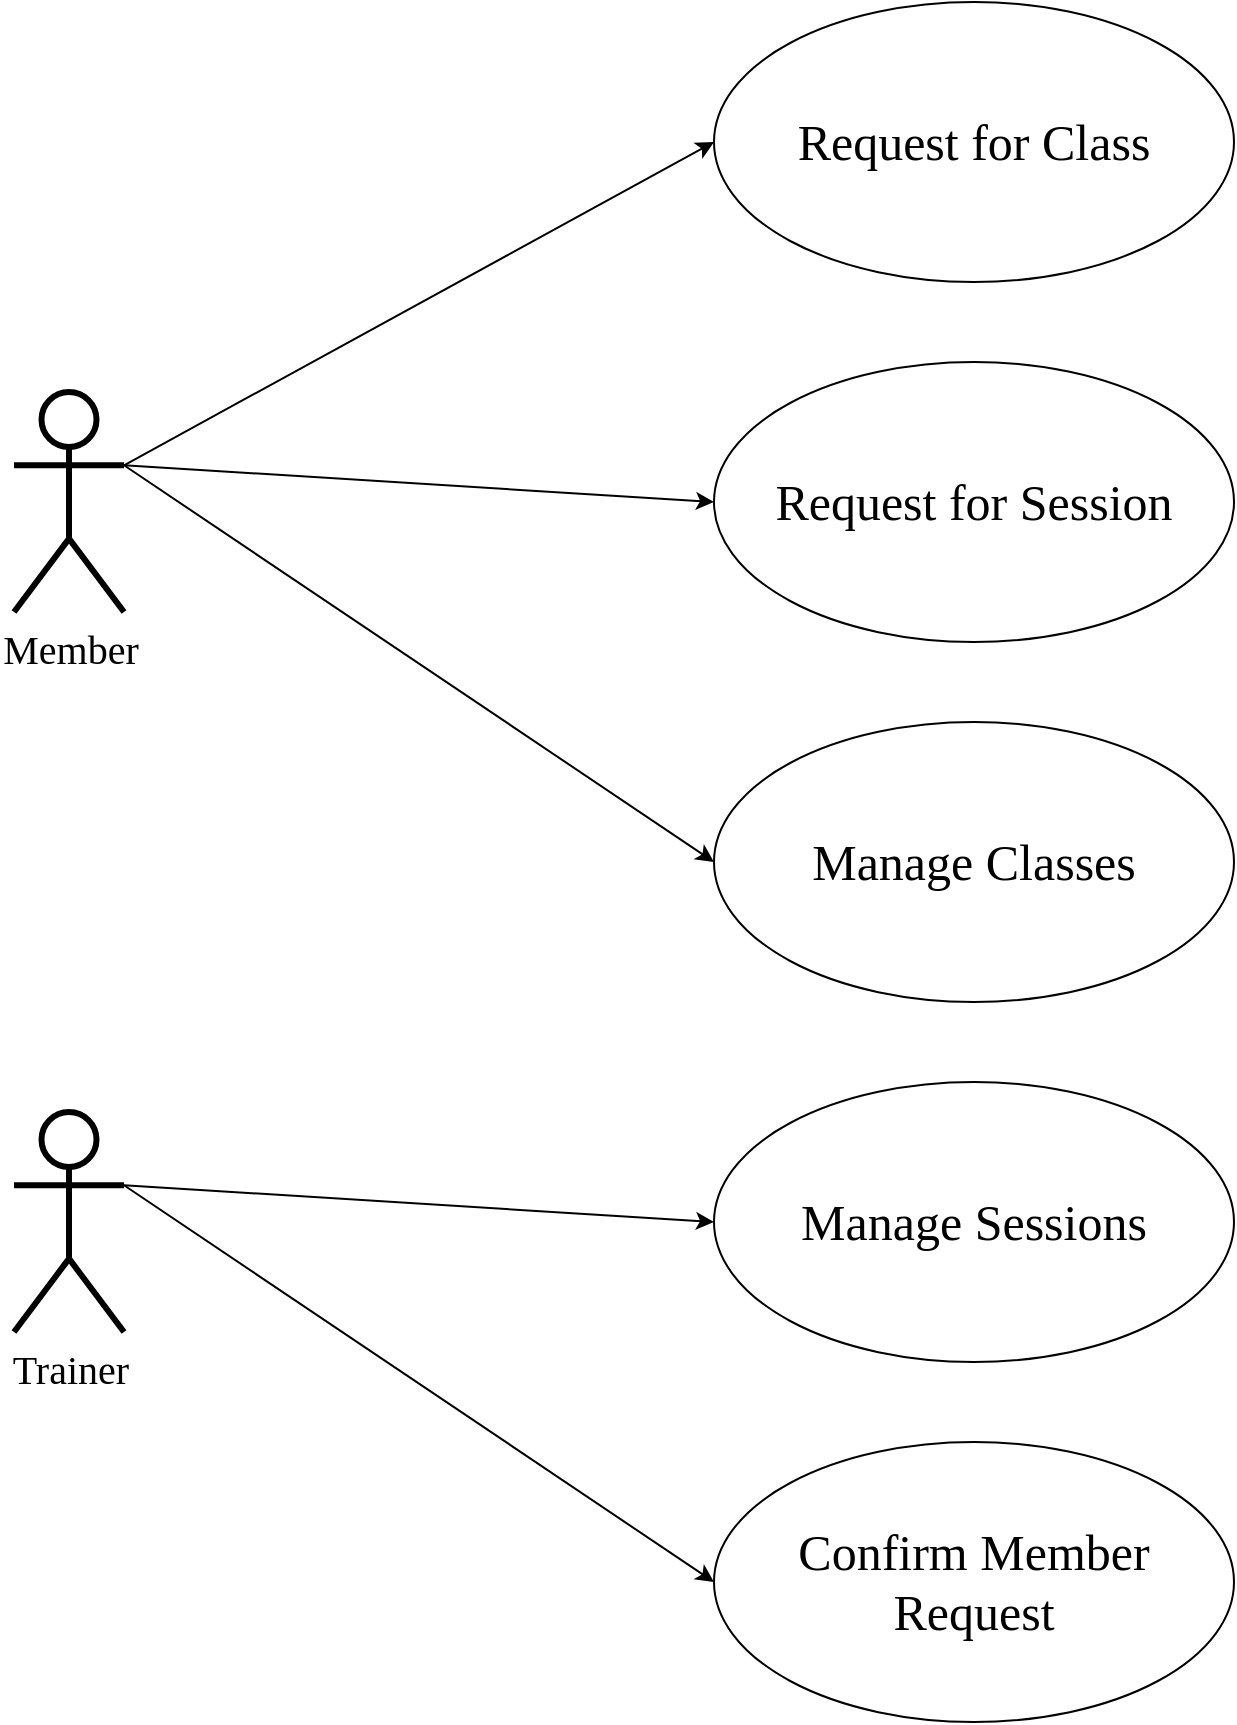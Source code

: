 <mxfile version="10.4.2" type="device"><diagram id="DSZmgdvpfBfyz62wj5Zm" name="Page-1"><mxGraphModel dx="1400" dy="957" grid="1" gridSize="10" guides="1" tooltips="1" connect="1" arrows="1" fold="1" page="1" pageScale="1" pageWidth="850" pageHeight="1100" math="0" shadow="0"><root><mxCell id="0"/><mxCell id="1" parent="0"/><mxCell id="JbwypsiaeJsLBNa4BC5s-1" value="&lt;font style=&quot;font-size: 25px&quot; face=&quot;Poppins&quot;&gt;Request for Class&lt;/font&gt;" style="ellipse;whiteSpace=wrap;html=1;" vertex="1" parent="1"><mxGeometry x="500" y="110" width="260" height="140" as="geometry"/></mxCell><mxCell id="JbwypsiaeJsLBNa4BC5s-2" value="&lt;font style=&quot;font-size: 25px&quot; face=&quot;Poppins&quot;&gt;Request for Session&lt;/font&gt;" style="ellipse;whiteSpace=wrap;html=1;" vertex="1" parent="1"><mxGeometry x="500" y="290" width="260" height="140" as="geometry"/></mxCell><mxCell id="JbwypsiaeJsLBNa4BC5s-3" value="&lt;font face=&quot;Poppins&quot; style=&quot;font-size: 25px&quot;&gt;Manage Classes&lt;/font&gt;&lt;br&gt;" style="ellipse;whiteSpace=wrap;html=1;" vertex="1" parent="1"><mxGeometry x="500" y="470" width="260" height="140" as="geometry"/></mxCell><mxCell id="JbwypsiaeJsLBNa4BC5s-4" value="&lt;font style=&quot;font-size: 25px&quot; face=&quot;Poppins&quot;&gt;Manage Sessions&lt;/font&gt;" style="ellipse;whiteSpace=wrap;html=1;" vertex="1" parent="1"><mxGeometry x="500" y="650" width="260" height="140" as="geometry"/></mxCell><mxCell id="JbwypsiaeJsLBNa4BC5s-5" value="&lt;font style=&quot;font-size: 25px&quot; face=&quot;Poppins&quot;&gt;Confirm Member Request&lt;/font&gt;" style="ellipse;whiteSpace=wrap;html=1;" vertex="1" parent="1"><mxGeometry x="500" y="830" width="260" height="140" as="geometry"/></mxCell><mxCell id="JbwypsiaeJsLBNa4BC5s-8" style="rounded=0;orthogonalLoop=1;jettySize=auto;html=1;exitX=1;exitY=0.333;exitDx=0;exitDy=0;exitPerimeter=0;entryX=0;entryY=0.5;entryDx=0;entryDy=0;" edge="1" parent="1" source="JbwypsiaeJsLBNa4BC5s-6" target="JbwypsiaeJsLBNa4BC5s-1"><mxGeometry relative="1" as="geometry"/></mxCell><mxCell id="JbwypsiaeJsLBNa4BC5s-9" style="edgeStyle=none;rounded=0;orthogonalLoop=1;jettySize=auto;html=1;exitX=1;exitY=0.333;exitDx=0;exitDy=0;exitPerimeter=0;entryX=0;entryY=0.5;entryDx=0;entryDy=0;" edge="1" parent="1" source="JbwypsiaeJsLBNa4BC5s-6" target="JbwypsiaeJsLBNa4BC5s-2"><mxGeometry relative="1" as="geometry"/></mxCell><mxCell id="JbwypsiaeJsLBNa4BC5s-10" style="edgeStyle=none;rounded=0;orthogonalLoop=1;jettySize=auto;html=1;exitX=1;exitY=0.333;exitDx=0;exitDy=0;exitPerimeter=0;entryX=0;entryY=0.5;entryDx=0;entryDy=0;" edge="1" parent="1" source="JbwypsiaeJsLBNa4BC5s-6" target="JbwypsiaeJsLBNa4BC5s-3"><mxGeometry relative="1" as="geometry"/></mxCell><mxCell id="JbwypsiaeJsLBNa4BC5s-11" style="edgeStyle=none;rounded=0;orthogonalLoop=1;jettySize=auto;html=1;exitX=1;exitY=0.333;exitDx=0;exitDy=0;exitPerimeter=0;entryX=0;entryY=0.5;entryDx=0;entryDy=0;" edge="1" parent="1" source="JbwypsiaeJsLBNa4BC5s-7" target="JbwypsiaeJsLBNa4BC5s-4"><mxGeometry relative="1" as="geometry"/></mxCell><mxCell id="JbwypsiaeJsLBNa4BC5s-6" value="&lt;font style=&quot;font-size: 20px&quot;&gt;Member&lt;br&gt;&lt;/font&gt;" style="shape=umlActor;verticalLabelPosition=bottom;labelBackgroundColor=#ffffff;verticalAlign=top;html=1;outlineConnect=0;fontFamily=Poppins;strokeWidth=3;" vertex="1" parent="1"><mxGeometry x="150" y="305" width="55" height="110" as="geometry"/></mxCell><mxCell id="JbwypsiaeJsLBNa4BC5s-12" style="edgeStyle=none;rounded=0;orthogonalLoop=1;jettySize=auto;html=1;exitX=1;exitY=0.333;exitDx=0;exitDy=0;exitPerimeter=0;entryX=0;entryY=0.5;entryDx=0;entryDy=0;" edge="1" parent="1" source="JbwypsiaeJsLBNa4BC5s-7" target="JbwypsiaeJsLBNa4BC5s-5"><mxGeometry relative="1" as="geometry"/></mxCell><mxCell id="JbwypsiaeJsLBNa4BC5s-7" value="&lt;font style=&quot;font-size: 20px&quot;&gt;Trainer&lt;/font&gt;" style="shape=umlActor;verticalLabelPosition=bottom;labelBackgroundColor=#ffffff;verticalAlign=top;html=1;outlineConnect=0;fontFamily=Poppins;strokeWidth=3;" vertex="1" parent="1"><mxGeometry x="150" y="665" width="55" height="110" as="geometry"/></mxCell></root></mxGraphModel></diagram></mxfile>